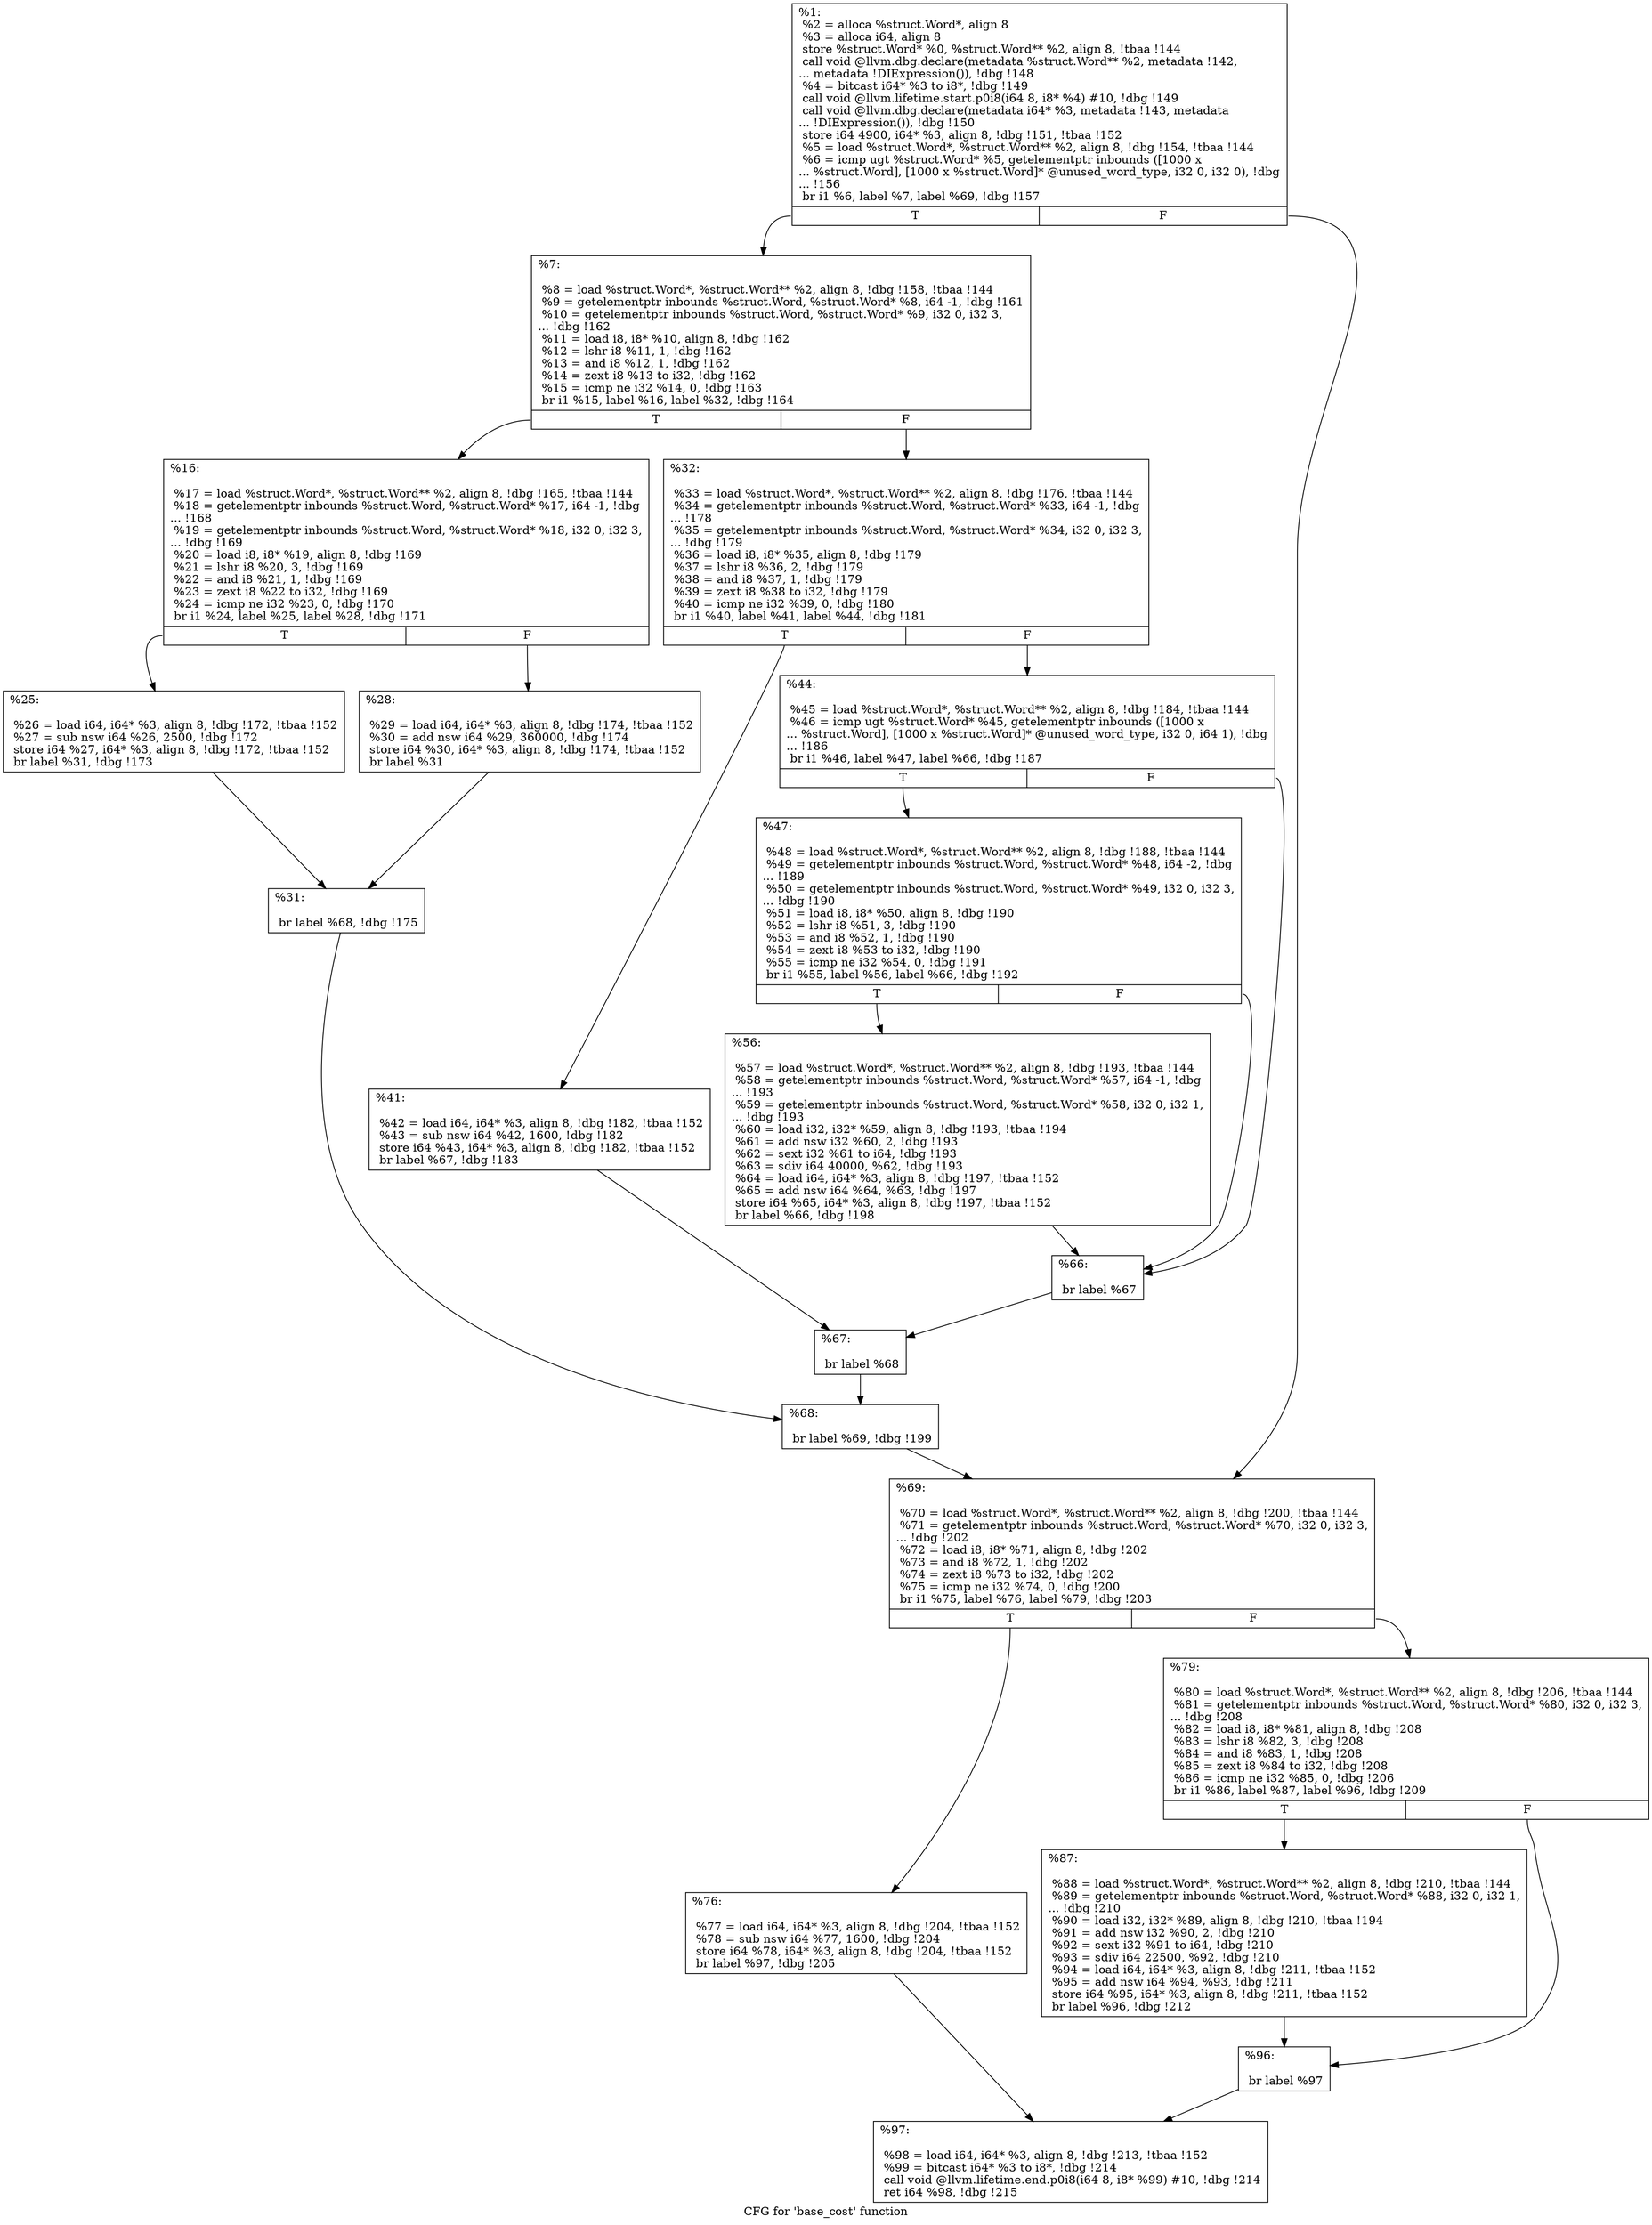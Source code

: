 digraph "CFG for 'base_cost' function" {
	label="CFG for 'base_cost' function";

	Node0xbf3d40 [shape=record,label="{%1:\l  %2 = alloca %struct.Word*, align 8\l  %3 = alloca i64, align 8\l  store %struct.Word* %0, %struct.Word** %2, align 8, !tbaa !144\l  call void @llvm.dbg.declare(metadata %struct.Word** %2, metadata !142,\l... metadata !DIExpression()), !dbg !148\l  %4 = bitcast i64* %3 to i8*, !dbg !149\l  call void @llvm.lifetime.start.p0i8(i64 8, i8* %4) #10, !dbg !149\l  call void @llvm.dbg.declare(metadata i64* %3, metadata !143, metadata\l... !DIExpression()), !dbg !150\l  store i64 4900, i64* %3, align 8, !dbg !151, !tbaa !152\l  %5 = load %struct.Word*, %struct.Word** %2, align 8, !dbg !154, !tbaa !144\l  %6 = icmp ugt %struct.Word* %5, getelementptr inbounds ([1000 x\l... %struct.Word], [1000 x %struct.Word]* @unused_word_type, i32 0, i32 0), !dbg\l... !156\l  br i1 %6, label %7, label %69, !dbg !157\l|{<s0>T|<s1>F}}"];
	Node0xbf3d40:s0 -> Node0xbf6ac0;
	Node0xbf3d40:s1 -> Node0xbf6ed0;
	Node0xbf6ac0 [shape=record,label="{%7:\l\l  %8 = load %struct.Word*, %struct.Word** %2, align 8, !dbg !158, !tbaa !144\l  %9 = getelementptr inbounds %struct.Word, %struct.Word* %8, i64 -1, !dbg !161\l  %10 = getelementptr inbounds %struct.Word, %struct.Word* %9, i32 0, i32 3,\l... !dbg !162\l  %11 = load i8, i8* %10, align 8, !dbg !162\l  %12 = lshr i8 %11, 1, !dbg !162\l  %13 = and i8 %12, 1, !dbg !162\l  %14 = zext i8 %13 to i32, !dbg !162\l  %15 = icmp ne i32 %14, 0, !dbg !163\l  br i1 %15, label %16, label %32, !dbg !164\l|{<s0>T|<s1>F}}"];
	Node0xbf6ac0:s0 -> Node0xbf6b10;
	Node0xbf6ac0:s1 -> Node0xbf6c50;
	Node0xbf6b10 [shape=record,label="{%16:\l\l  %17 = load %struct.Word*, %struct.Word** %2, align 8, !dbg !165, !tbaa !144\l  %18 = getelementptr inbounds %struct.Word, %struct.Word* %17, i64 -1, !dbg\l... !168\l  %19 = getelementptr inbounds %struct.Word, %struct.Word* %18, i32 0, i32 3,\l... !dbg !169\l  %20 = load i8, i8* %19, align 8, !dbg !169\l  %21 = lshr i8 %20, 3, !dbg !169\l  %22 = and i8 %21, 1, !dbg !169\l  %23 = zext i8 %22 to i32, !dbg !169\l  %24 = icmp ne i32 %23, 0, !dbg !170\l  br i1 %24, label %25, label %28, !dbg !171\l|{<s0>T|<s1>F}}"];
	Node0xbf6b10:s0 -> Node0xbf6b60;
	Node0xbf6b10:s1 -> Node0xbf6bb0;
	Node0xbf6b60 [shape=record,label="{%25:\l\l  %26 = load i64, i64* %3, align 8, !dbg !172, !tbaa !152\l  %27 = sub nsw i64 %26, 2500, !dbg !172\l  store i64 %27, i64* %3, align 8, !dbg !172, !tbaa !152\l  br label %31, !dbg !173\l}"];
	Node0xbf6b60 -> Node0xbf6c00;
	Node0xbf6bb0 [shape=record,label="{%28:\l\l  %29 = load i64, i64* %3, align 8, !dbg !174, !tbaa !152\l  %30 = add nsw i64 %29, 360000, !dbg !174\l  store i64 %30, i64* %3, align 8, !dbg !174, !tbaa !152\l  br label %31\l}"];
	Node0xbf6bb0 -> Node0xbf6c00;
	Node0xbf6c00 [shape=record,label="{%31:\l\l  br label %68, !dbg !175\l}"];
	Node0xbf6c00 -> Node0xbf6e80;
	Node0xbf6c50 [shape=record,label="{%32:\l\l  %33 = load %struct.Word*, %struct.Word** %2, align 8, !dbg !176, !tbaa !144\l  %34 = getelementptr inbounds %struct.Word, %struct.Word* %33, i64 -1, !dbg\l... !178\l  %35 = getelementptr inbounds %struct.Word, %struct.Word* %34, i32 0, i32 3,\l... !dbg !179\l  %36 = load i8, i8* %35, align 8, !dbg !179\l  %37 = lshr i8 %36, 2, !dbg !179\l  %38 = and i8 %37, 1, !dbg !179\l  %39 = zext i8 %38 to i32, !dbg !179\l  %40 = icmp ne i32 %39, 0, !dbg !180\l  br i1 %40, label %41, label %44, !dbg !181\l|{<s0>T|<s1>F}}"];
	Node0xbf6c50:s0 -> Node0xbf6ca0;
	Node0xbf6c50:s1 -> Node0xbf6cf0;
	Node0xbf6ca0 [shape=record,label="{%41:\l\l  %42 = load i64, i64* %3, align 8, !dbg !182, !tbaa !152\l  %43 = sub nsw i64 %42, 1600, !dbg !182\l  store i64 %43, i64* %3, align 8, !dbg !182, !tbaa !152\l  br label %67, !dbg !183\l}"];
	Node0xbf6ca0 -> Node0xbf6e30;
	Node0xbf6cf0 [shape=record,label="{%44:\l\l  %45 = load %struct.Word*, %struct.Word** %2, align 8, !dbg !184, !tbaa !144\l  %46 = icmp ugt %struct.Word* %45, getelementptr inbounds ([1000 x\l... %struct.Word], [1000 x %struct.Word]* @unused_word_type, i32 0, i64 1), !dbg\l... !186\l  br i1 %46, label %47, label %66, !dbg !187\l|{<s0>T|<s1>F}}"];
	Node0xbf6cf0:s0 -> Node0xbf6d40;
	Node0xbf6cf0:s1 -> Node0xbf6de0;
	Node0xbf6d40 [shape=record,label="{%47:\l\l  %48 = load %struct.Word*, %struct.Word** %2, align 8, !dbg !188, !tbaa !144\l  %49 = getelementptr inbounds %struct.Word, %struct.Word* %48, i64 -2, !dbg\l... !189\l  %50 = getelementptr inbounds %struct.Word, %struct.Word* %49, i32 0, i32 3,\l... !dbg !190\l  %51 = load i8, i8* %50, align 8, !dbg !190\l  %52 = lshr i8 %51, 3, !dbg !190\l  %53 = and i8 %52, 1, !dbg !190\l  %54 = zext i8 %53 to i32, !dbg !190\l  %55 = icmp ne i32 %54, 0, !dbg !191\l  br i1 %55, label %56, label %66, !dbg !192\l|{<s0>T|<s1>F}}"];
	Node0xbf6d40:s0 -> Node0xbf6d90;
	Node0xbf6d40:s1 -> Node0xbf6de0;
	Node0xbf6d90 [shape=record,label="{%56:\l\l  %57 = load %struct.Word*, %struct.Word** %2, align 8, !dbg !193, !tbaa !144\l  %58 = getelementptr inbounds %struct.Word, %struct.Word* %57, i64 -1, !dbg\l... !193\l  %59 = getelementptr inbounds %struct.Word, %struct.Word* %58, i32 0, i32 1,\l... !dbg !193\l  %60 = load i32, i32* %59, align 8, !dbg !193, !tbaa !194\l  %61 = add nsw i32 %60, 2, !dbg !193\l  %62 = sext i32 %61 to i64, !dbg !193\l  %63 = sdiv i64 40000, %62, !dbg !193\l  %64 = load i64, i64* %3, align 8, !dbg !197, !tbaa !152\l  %65 = add nsw i64 %64, %63, !dbg !197\l  store i64 %65, i64* %3, align 8, !dbg !197, !tbaa !152\l  br label %66, !dbg !198\l}"];
	Node0xbf6d90 -> Node0xbf6de0;
	Node0xbf6de0 [shape=record,label="{%66:\l\l  br label %67\l}"];
	Node0xbf6de0 -> Node0xbf6e30;
	Node0xbf6e30 [shape=record,label="{%67:\l\l  br label %68\l}"];
	Node0xbf6e30 -> Node0xbf6e80;
	Node0xbf6e80 [shape=record,label="{%68:\l\l  br label %69, !dbg !199\l}"];
	Node0xbf6e80 -> Node0xbf6ed0;
	Node0xbf6ed0 [shape=record,label="{%69:\l\l  %70 = load %struct.Word*, %struct.Word** %2, align 8, !dbg !200, !tbaa !144\l  %71 = getelementptr inbounds %struct.Word, %struct.Word* %70, i32 0, i32 3,\l... !dbg !202\l  %72 = load i8, i8* %71, align 8, !dbg !202\l  %73 = and i8 %72, 1, !dbg !202\l  %74 = zext i8 %73 to i32, !dbg !202\l  %75 = icmp ne i32 %74, 0, !dbg !200\l  br i1 %75, label %76, label %79, !dbg !203\l|{<s0>T|<s1>F}}"];
	Node0xbf6ed0:s0 -> Node0xbf6f20;
	Node0xbf6ed0:s1 -> Node0xbf6f70;
	Node0xbf6f20 [shape=record,label="{%76:\l\l  %77 = load i64, i64* %3, align 8, !dbg !204, !tbaa !152\l  %78 = sub nsw i64 %77, 1600, !dbg !204\l  store i64 %78, i64* %3, align 8, !dbg !204, !tbaa !152\l  br label %97, !dbg !205\l}"];
	Node0xbf6f20 -> Node0xbf7060;
	Node0xbf6f70 [shape=record,label="{%79:\l\l  %80 = load %struct.Word*, %struct.Word** %2, align 8, !dbg !206, !tbaa !144\l  %81 = getelementptr inbounds %struct.Word, %struct.Word* %80, i32 0, i32 3,\l... !dbg !208\l  %82 = load i8, i8* %81, align 8, !dbg !208\l  %83 = lshr i8 %82, 3, !dbg !208\l  %84 = and i8 %83, 1, !dbg !208\l  %85 = zext i8 %84 to i32, !dbg !208\l  %86 = icmp ne i32 %85, 0, !dbg !206\l  br i1 %86, label %87, label %96, !dbg !209\l|{<s0>T|<s1>F}}"];
	Node0xbf6f70:s0 -> Node0xbf6fc0;
	Node0xbf6f70:s1 -> Node0xbf7010;
	Node0xbf6fc0 [shape=record,label="{%87:\l\l  %88 = load %struct.Word*, %struct.Word** %2, align 8, !dbg !210, !tbaa !144\l  %89 = getelementptr inbounds %struct.Word, %struct.Word* %88, i32 0, i32 1,\l... !dbg !210\l  %90 = load i32, i32* %89, align 8, !dbg !210, !tbaa !194\l  %91 = add nsw i32 %90, 2, !dbg !210\l  %92 = sext i32 %91 to i64, !dbg !210\l  %93 = sdiv i64 22500, %92, !dbg !210\l  %94 = load i64, i64* %3, align 8, !dbg !211, !tbaa !152\l  %95 = add nsw i64 %94, %93, !dbg !211\l  store i64 %95, i64* %3, align 8, !dbg !211, !tbaa !152\l  br label %96, !dbg !212\l}"];
	Node0xbf6fc0 -> Node0xbf7010;
	Node0xbf7010 [shape=record,label="{%96:\l\l  br label %97\l}"];
	Node0xbf7010 -> Node0xbf7060;
	Node0xbf7060 [shape=record,label="{%97:\l\l  %98 = load i64, i64* %3, align 8, !dbg !213, !tbaa !152\l  %99 = bitcast i64* %3 to i8*, !dbg !214\l  call void @llvm.lifetime.end.p0i8(i64 8, i8* %99) #10, !dbg !214\l  ret i64 %98, !dbg !215\l}"];
}
